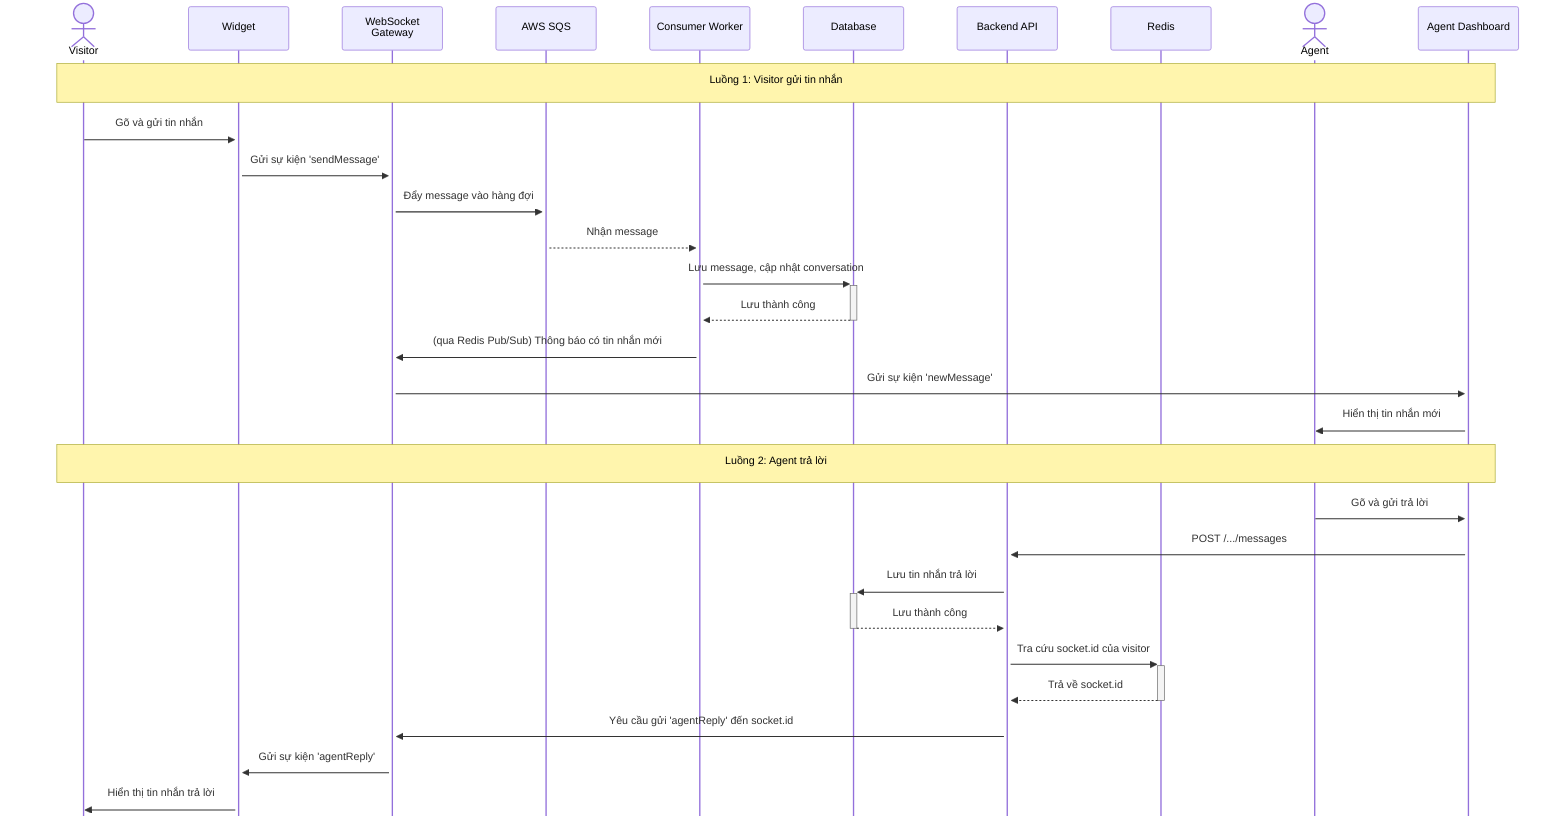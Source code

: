 %%{init: {
    'sequence': {
        'actorFontSize': 16,
        'actorFontFamily': 'Arial, sans-serif',
        'noteFontSize': 14,
        'noteFontFamily': 'Arial, sans-serif',
        'messageFontSize': 14,
        'messageFontFamily': 'Arial, sans-serif',
        'actorMargin': 80,
        'boxMargin': 20,
        'boxTextMargin': 10,
        'noteMargin': 20,
        'messageMargin': 50,
        'mirrorActors': false,
        'bottomMarginAdj': 10,
        'useMaxWidth': true,
        'rightAngles': false,
        'showSequenceNumbers': false,
        'width': 150,
        'height': 65,
        'wrap': true,
        'wrapPadding': 10
    }
}}%%

sequenceDiagram
    actor Visitor
    participant Widget
    participant Gateway as WebSocket Gateway
    participant SQS as AWS SQS
    participant Worker as Consumer Worker
    participant DB as Database
    participant API as Backend API
    participant Redis
    actor Agent
    participant Dashboard as Agent Dashboard

    %% Luồng 1: Visitor to Agent
    Note over Visitor, Dashboard: Luồng 1: Visitor gửi tin nhắn
    Visitor->>+Widget: Gõ và gửi tin nhắn
    Widget->>+Gateway: Gửi sự kiện 'sendMessage'
    Gateway->>+SQS: Đẩy message vào hàng đợi
    SQS-->>+Worker: Nhận message
    Worker->>+DB: Lưu message, cập nhật conversation
    DB-->>-Worker: Lưu thành công
    Worker->>Gateway: (qua Redis Pub/Sub) Thông báo có tin nhắn mới
    Gateway->>+Dashboard: Gửi sự kiện 'newMessage'
    Dashboard->>Agent: Hiển thị tin nhắn mới
    
    %% Luồng 2: Agent to Visitor
    Note over Visitor, Dashboard: Luồng 2: Agent trả lời
    Agent->>+Dashboard: Gõ và gửi trả lời
    Dashboard->>+API: POST /.../messages
    API->>+DB: Lưu tin nhắn trả lời
    DB-->>-API: Lưu thành công
    API->>+Redis: Tra cứu socket.id của visitor
    Redis-->>-API: Trả về socket.id
    API->>+Gateway: Yêu cầu gửi 'agentReply' đến socket.id
    Gateway->>+Widget: Gửi sự kiện 'agentReply'
    Widget->>Visitor: Hiển thị tin nhắn trả lời